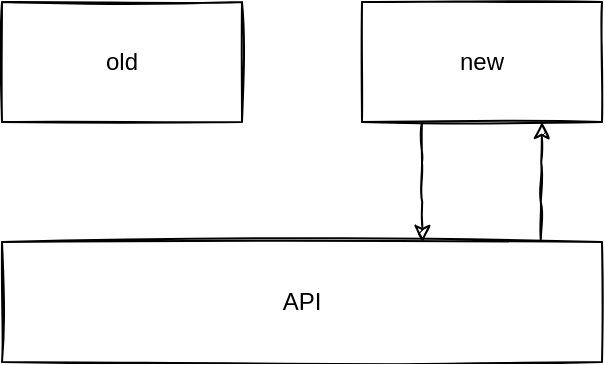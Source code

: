 <mxfile version="17.5.0" type="device"><diagram id="A66MOjhRMqQEQmwC955V" name="Page-1"><mxGraphModel dx="538" dy="605" grid="1" gridSize="10" guides="1" tooltips="1" connect="1" arrows="1" fold="1" page="1" pageScale="1" pageWidth="850" pageHeight="1100" math="0" shadow="0"><root><mxCell id="0"/><mxCell id="1" parent="0"/><mxCell id="4C_0A6vL7cNTkC80r14q-1" value="old" style="rounded=0;whiteSpace=wrap;html=1;sketch=1;" parent="1" vertex="1"><mxGeometry x="160" y="360" width="120" height="60" as="geometry"/></mxCell><mxCell id="4C_0A6vL7cNTkC80r14q-3" value="API" style="rounded=0;whiteSpace=wrap;html=1;sketch=1;" parent="1" vertex="1"><mxGeometry x="160" y="480" width="300" height="60" as="geometry"/></mxCell><mxCell id="4C_0A6vL7cNTkC80r14q-11" style="edgeStyle=orthogonalEdgeStyle;sketch=1;orthogonalLoop=1;jettySize=auto;html=1;exitX=0.898;exitY=-0.015;exitDx=0;exitDy=0;entryX=0.75;entryY=1;entryDx=0;entryDy=0;exitPerimeter=0;" parent="1" source="4C_0A6vL7cNTkC80r14q-3" target="4C_0A6vL7cNTkC80r14q-9" edge="1"><mxGeometry relative="1" as="geometry"/></mxCell><mxCell id="4C_0A6vL7cNTkC80r14q-13" style="edgeStyle=orthogonalEdgeStyle;sketch=1;orthogonalLoop=1;jettySize=auto;html=1;exitX=0.25;exitY=1;exitDx=0;exitDy=0;entryX=0.701;entryY=0;entryDx=0;entryDy=0;entryPerimeter=0;" parent="1" source="4C_0A6vL7cNTkC80r14q-9" target="4C_0A6vL7cNTkC80r14q-3" edge="1"><mxGeometry relative="1" as="geometry"/></mxCell><mxCell id="4C_0A6vL7cNTkC80r14q-9" value="new" style="rounded=0;whiteSpace=wrap;html=1;sketch=1;" parent="1" vertex="1"><mxGeometry x="340" y="360" width="120" height="60" as="geometry"/></mxCell></root></mxGraphModel></diagram></mxfile>